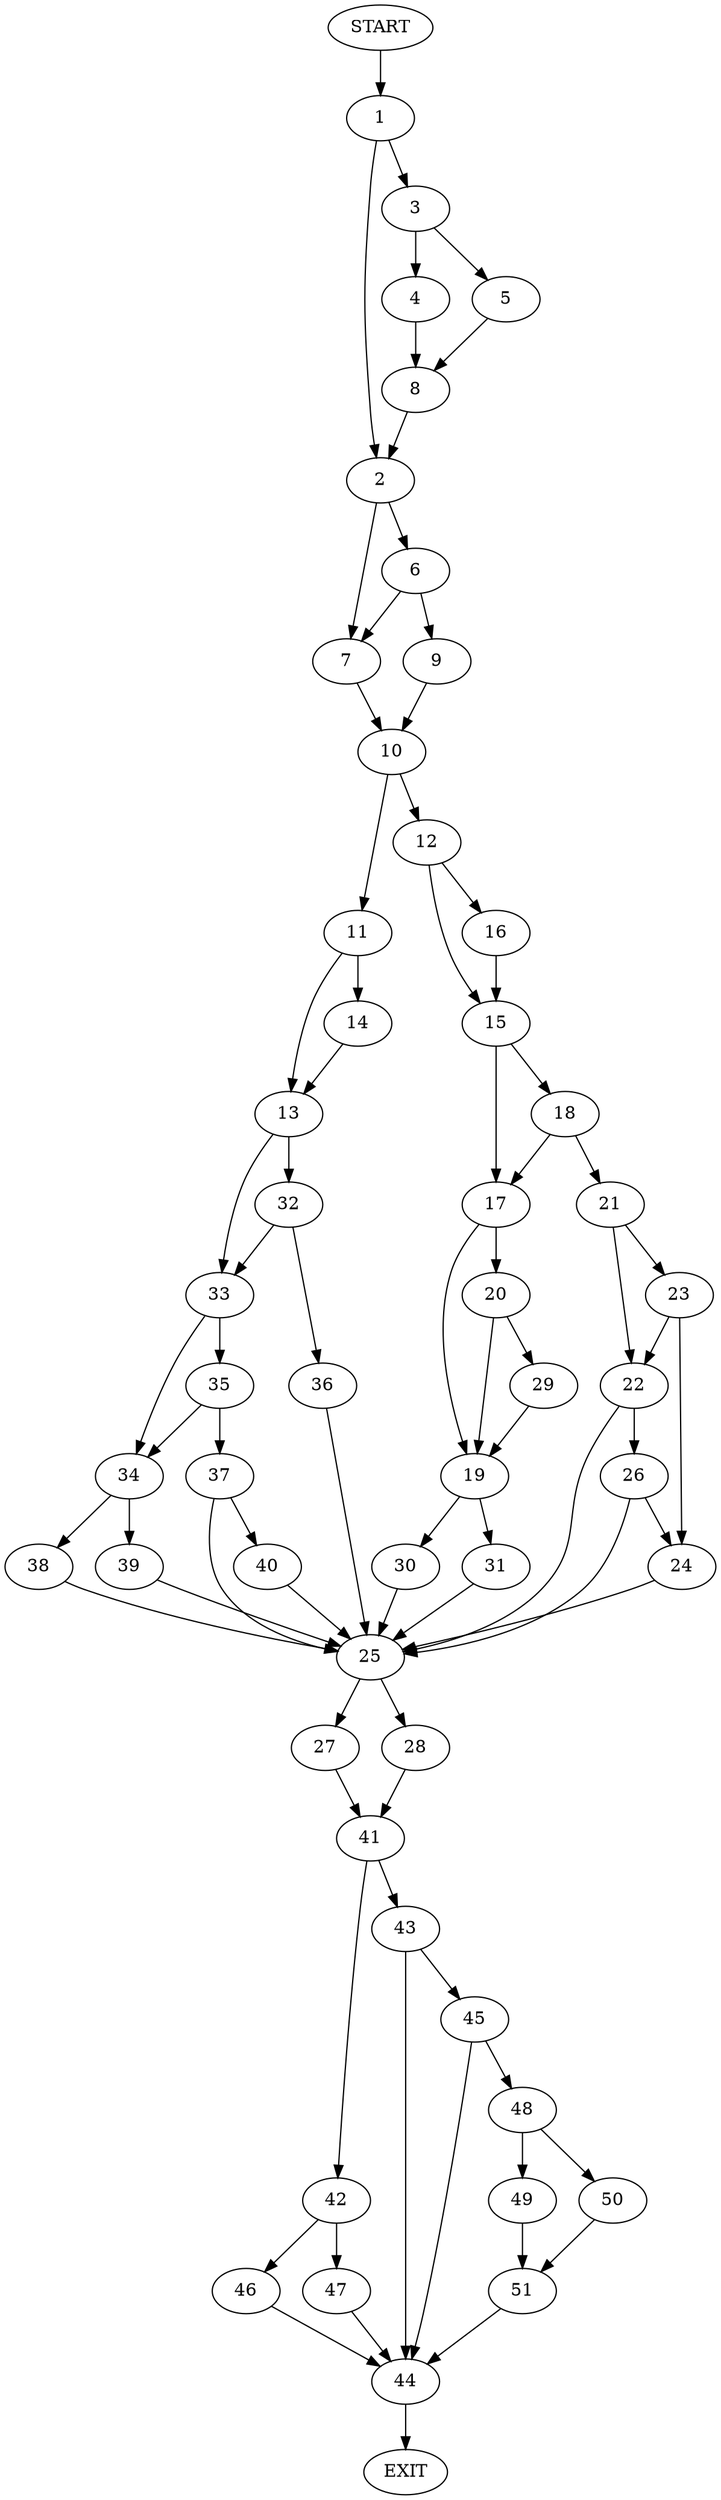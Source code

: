 digraph {
0 [label="START"]
52 [label="EXIT"]
0 -> 1
1 -> 2
1 -> 3
3 -> 4
3 -> 5
2 -> 6
2 -> 7
4 -> 8
5 -> 8
8 -> 2
6 -> 7
6 -> 9
7 -> 10
9 -> 10
10 -> 11
10 -> 12
11 -> 13
11 -> 14
12 -> 15
12 -> 16
15 -> 17
15 -> 18
16 -> 15
17 -> 19
17 -> 20
18 -> 17
18 -> 21
21 -> 22
21 -> 23
23 -> 22
23 -> 24
22 -> 25
22 -> 26
24 -> 25
26 -> 25
26 -> 24
25 -> 27
25 -> 28
20 -> 19
20 -> 29
19 -> 30
19 -> 31
29 -> 19
30 -> 25
31 -> 25
13 -> 32
13 -> 33
14 -> 13
33 -> 34
33 -> 35
32 -> 33
32 -> 36
36 -> 25
35 -> 37
35 -> 34
34 -> 38
34 -> 39
37 -> 25
37 -> 40
40 -> 25
39 -> 25
38 -> 25
27 -> 41
28 -> 41
41 -> 42
41 -> 43
43 -> 44
43 -> 45
42 -> 46
42 -> 47
45 -> 44
45 -> 48
44 -> 52
48 -> 49
48 -> 50
49 -> 51
50 -> 51
51 -> 44
47 -> 44
46 -> 44
}
